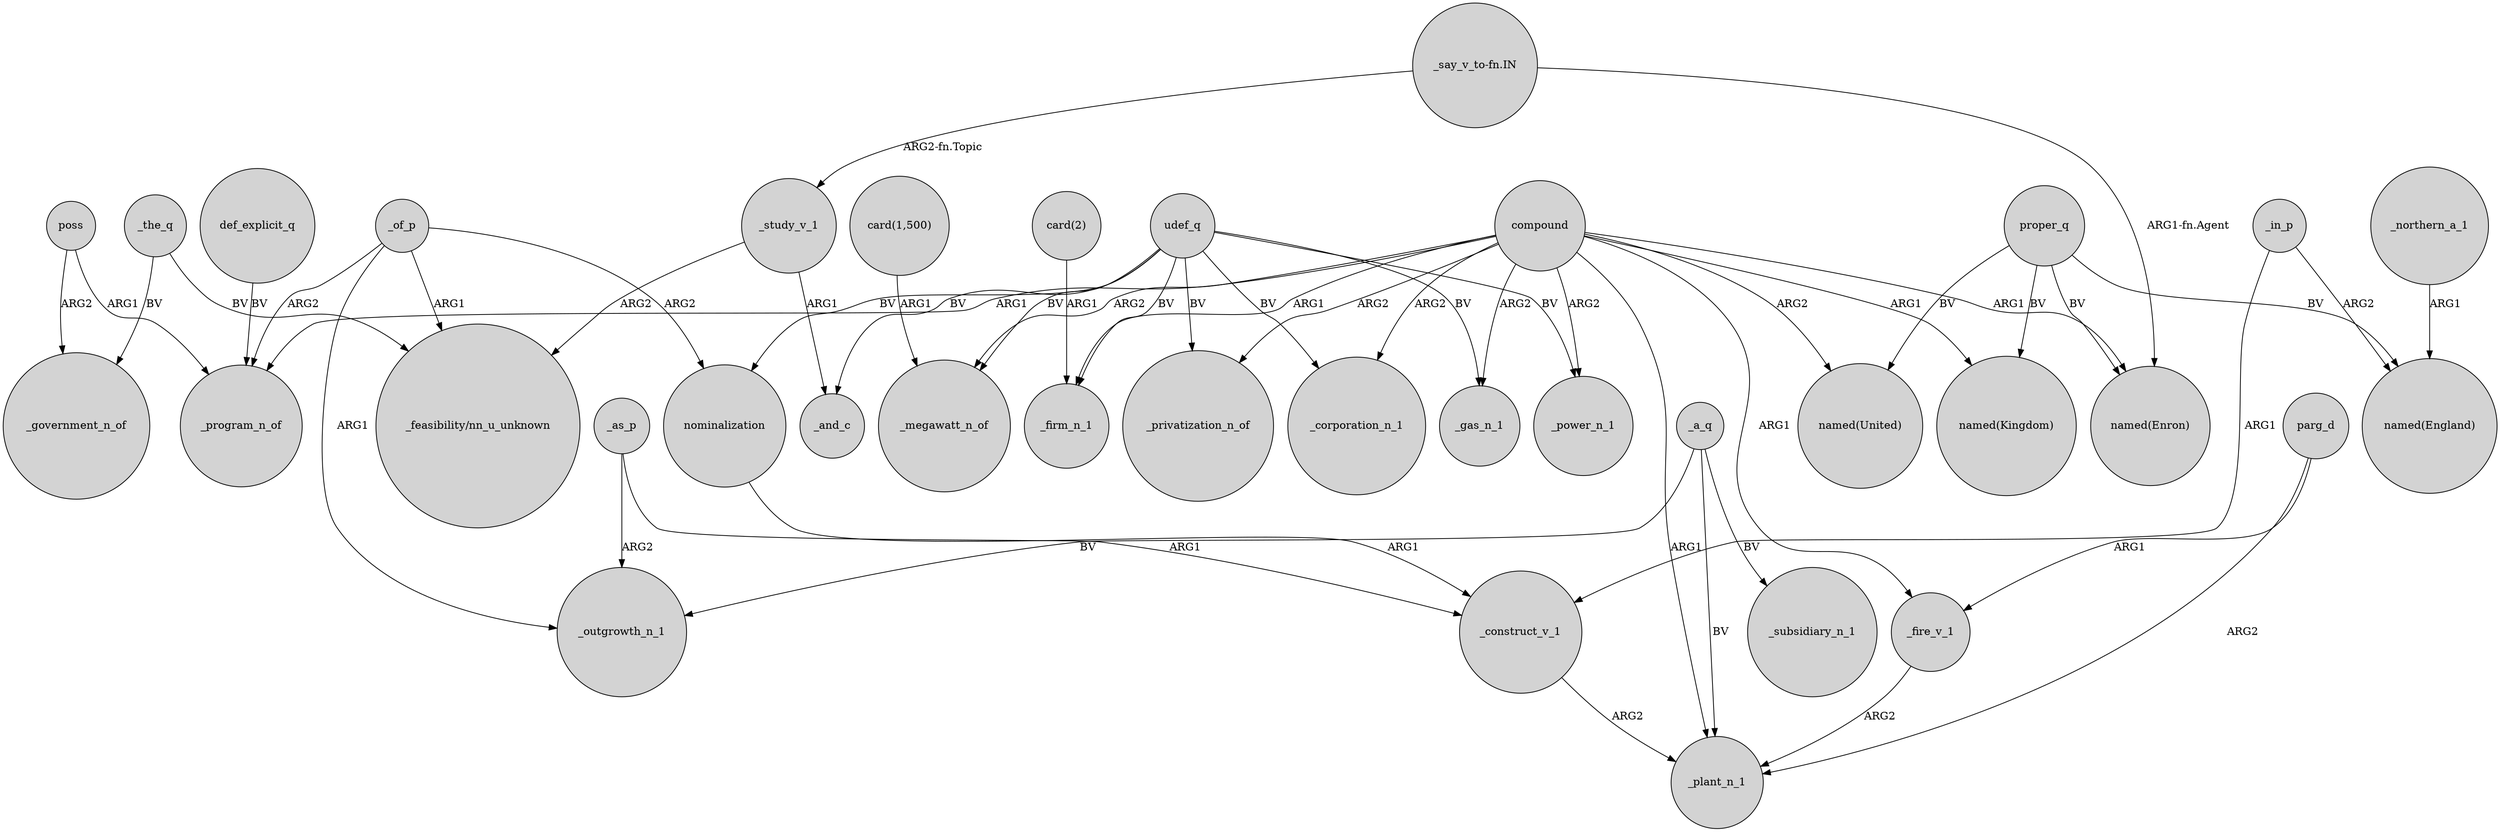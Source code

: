 digraph {
	node [shape=circle style=filled]
	_study_v_1 -> "_feasibility/nn_u_unknown" [label=ARG2]
	_as_p -> _outgrowth_n_1 [label=ARG2]
	udef_q -> _privatization_n_of [label=BV]
	_of_p -> "_feasibility/nn_u_unknown" [label=ARG1]
	_in_p -> "named(England)" [label=ARG2]
	"_say_v_to-fn.IN" -> _study_v_1 [label="ARG2-fn.Topic"]
	compound -> _fire_v_1 [label=ARG1]
	_of_p -> _program_n_of [label=ARG2]
	compound -> _corporation_n_1 [label=ARG2]
	udef_q -> _firm_n_1 [label=BV]
	udef_q -> _megawatt_n_of [label=BV]
	proper_q -> "named(England)" [label=BV]
	_of_p -> _outgrowth_n_1 [label=ARG1]
	"card(2)" -> _firm_n_1 [label=ARG1]
	_study_v_1 -> _and_c [label=ARG1]
	compound -> _gas_n_1 [label=ARG2]
	compound -> _plant_n_1 [label=ARG1]
	_fire_v_1 -> _plant_n_1 [label=ARG2]
	nominalization -> _construct_v_1 [label=ARG1]
	_a_q -> _subsidiary_n_1 [label=BV]
	"_say_v_to-fn.IN" -> "named(Enron)" [label="ARG1-fn.Agent"]
	parg_d -> _plant_n_1 [label=ARG2]
	poss -> _program_n_of [label=ARG1]
	udef_q -> _corporation_n_1 [label=BV]
	parg_d -> _fire_v_1 [label=ARG1]
	_northern_a_1 -> "named(England)" [label=ARG1]
	_in_p -> _construct_v_1 [label=ARG1]
	_as_p -> _construct_v_1 [label=ARG1]
	def_explicit_q -> _program_n_of [label=BV]
	_a_q -> _outgrowth_n_1 [label=BV]
	_of_p -> nominalization [label=ARG2]
	compound -> _power_n_1 [label=ARG2]
	udef_q -> _gas_n_1 [label=BV]
	compound -> "named(Enron)" [label=ARG1]
	compound -> "named(Kingdom)" [label=ARG1]
	proper_q -> "named(United)" [label=BV]
	compound -> _firm_n_1 [label=ARG1]
	udef_q -> nominalization [label=BV]
	_the_q -> _government_n_of [label=BV]
	proper_q -> "named(Enron)" [label=BV]
	compound -> _program_n_of [label=ARG1]
	proper_q -> "named(Kingdom)" [label=BV]
	"card(1,500)" -> _megawatt_n_of [label=ARG1]
	_construct_v_1 -> _plant_n_1 [label=ARG2]
	compound -> "named(United)" [label=ARG2]
	udef_q -> _and_c [label=BV]
	udef_q -> _power_n_1 [label=BV]
	poss -> _government_n_of [label=ARG2]
	_the_q -> "_feasibility/nn_u_unknown" [label=BV]
	compound -> _megawatt_n_of [label=ARG2]
	compound -> _privatization_n_of [label=ARG2]
	_a_q -> _plant_n_1 [label=BV]
}
